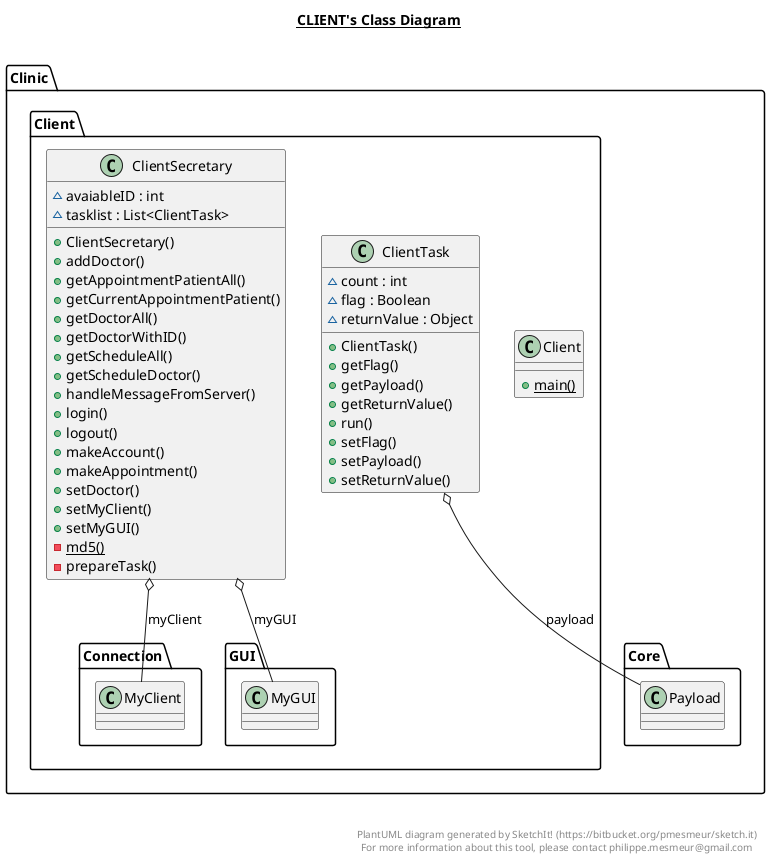 @startuml

title __CLIENT's Class Diagram__\n

  namespace Clinic.Client {
    class Clinic.Client.Client {
        {static} + main()
    }
  }
  

  namespace Clinic.Client {
    class Clinic.Client.ClientSecretary {
        ~ avaiableID : int
        ~ tasklist : List<ClientTask>
        + ClientSecretary()
        + addDoctor()
        + getAppointmentPatientAll()
        + getCurrentAppointmentPatient()
        + getDoctorAll()
        + getDoctorWithID()
        + getScheduleAll()
        + getScheduleDoctor()
        + handleMessageFromServer()
        + login()
        + logout()
        + makeAccount()
        + makeAppointment()
        + setDoctor()
        + setMyClient()
        + setMyGUI()
        {static} - md5()
        - prepareTask()
    }
  }
  

  namespace Clinic.Client {
    class Clinic.Client.ClientTask {
        ~ count : int
        ~ flag : Boolean
        ~ returnValue : Object
        + ClientTask()
        + getFlag()
        + getPayload()
        + getReturnValue()
        + run()
        + setFlag()
        + setPayload()
        + setReturnValue()
    }
  }
  

  Clinic.Client.ClientSecretary o-- Clinic.Client.Connection.MyClient : myClient
  Clinic.Client.ClientSecretary o-- Clinic.Client.GUI.MyGUI : myGUI
  Clinic.Client.ClientTask o-- Clinic.Core.Payload : payload


right footer


PlantUML diagram generated by SketchIt! (https://bitbucket.org/pmesmeur/sketch.it)
For more information about this tool, please contact philippe.mesmeur@gmail.com
endfooter

@enduml
